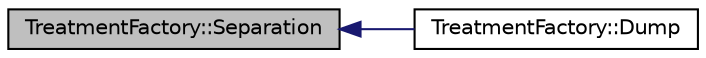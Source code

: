 digraph G
{
  edge [fontname="Helvetica",fontsize="10",labelfontname="Helvetica",labelfontsize="10"];
  node [fontname="Helvetica",fontsize="10",shape=record];
  rankdir="LR";
  Node1 [label="TreatmentFactory::Separation",height=0.2,width=0.4,color="black", fillcolor="grey75", style="filled" fontcolor="black"];
  Node1 -> Node2 [dir="back",color="midnightblue",fontsize="10",style="solid",fontname="Helvetica"];
  Node2 [label="TreatmentFactory::Dump",height=0.2,width=0.4,color="black", fillcolor="white", style="filled",URL="$class_treatment_factory.html#aa416589f1fa2025f1dc8dfbbcd5f9371",tooltip="Write Modification (exchange between Cooling, Separation and Stock)"];
}
